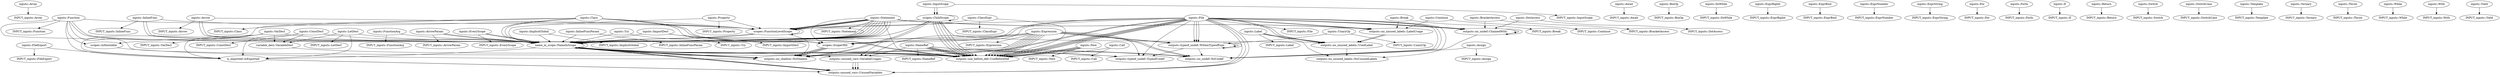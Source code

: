 digraph {
    0 [label="INPUT_inputs::Array"];
    1 [label="INPUT_inputs::Arrow"];
    2 [label="INPUT_inputs::ArrowParam"];
    3 [label="INPUT_inputs::Assign"];
    4 [label="INPUT_inputs::Await"];
    5 [label="INPUT_inputs::BinOp"];
    6 [label="INPUT_inputs::BracketAccess"];
    7 [label="INPUT_inputs::Break"];
    8 [label="INPUT_inputs::Call"];
    9 [label="INPUT_inputs::Class"];
    10 [label="INPUT_inputs::ClassExpr"];
    11 [label="INPUT_inputs::ConstDecl"];
    12 [label="INPUT_inputs::Continue"];
    13 [label="INPUT_inputs::DoWhile"];
    14 [label="INPUT_inputs::DotAccess"];
    15 [label="INPUT_inputs::EveryScope"];
    16 [label="INPUT_inputs::ExprBigInt"];
    17 [label="INPUT_inputs::ExprBool"];
    18 [label="INPUT_inputs::ExprNumber"];
    19 [label="INPUT_inputs::ExprString"];
    20 [label="INPUT_inputs::Expression"];
    21 [label="INPUT_inputs::File"];
    22 [label="INPUT_inputs::FileExport"];
    23 [label="INPUT_inputs::For"];
    24 [label="INPUT_inputs::ForIn"];
    25 [label="INPUT_inputs::Function"];
    26 [label="INPUT_inputs::FunctionArg"];
    27 [label="INPUT_inputs::If"];
    28 [label="INPUT_inputs::ImplicitGlobal"];
    29 [label="INPUT_inputs::ImportDecl"];
    30 [label="INPUT_inputs::InlineFunc"];
    31 [label="INPUT_inputs::InlineFuncParam"];
    32 [label="INPUT_inputs::InputScope"];
    33 [label="INPUT_inputs::Label"];
    34 [label="INPUT_inputs::LetDecl"];
    35 [label="INPUT_inputs::NameRef"];
    36 [label="INPUT_inputs::New"];
    37 [label="INPUT_inputs::Property"];
    38 [label="INPUT_inputs::Return"];
    39 [label="INPUT_inputs::Statement"];
    40 [label="INPUT_inputs::Switch"];
    41 [label="INPUT_inputs::SwitchCase"];
    42 [label="INPUT_inputs::Template"];
    43 [label="INPUT_inputs::Ternary"];
    44 [label="INPUT_inputs::Throw"];
    45 [label="INPUT_inputs::Try"];
    46 [label="INPUT_inputs::UnaryOp"];
    47 [label="INPUT_inputs::VarDecl"];
    48 [label="INPUT_inputs::While"];
    49 [label="INPUT_inputs::With"];
    50 [label="INPUT_inputs::Yield"];
    51 [label="inputs::Array"];
    52 [label="inputs::Arrow"];
    53 [label="inputs::ArrowParam"];
    54 [label="inputs::Assign"];
    55 [label="inputs::Await"];
    56 [label="inputs::BinOp"];
    57 [label="inputs::BracketAccess"];
    58 [label="inputs::Break"];
    59 [label="inputs::Call"];
    60 [label="inputs::Class"];
    61 [label="inputs::ClassExpr"];
    62 [label="inputs::ConstDecl"];
    63 [label="inputs::Continue"];
    64 [label="inputs::DoWhile"];
    65 [label="inputs::DotAccess"];
    66 [label="inputs::EveryScope"];
    67 [label="inputs::ExprBigInt"];
    68 [label="inputs::ExprBool"];
    69 [label="inputs::ExprNumber"];
    70 [label="inputs::ExprString"];
    71 [label="inputs::Expression"];
    72 [label="inputs::File"];
    73 [label="inputs::FileExport"];
    74 [label="inputs::For"];
    75 [label="inputs::ForIn"];
    76 [label="inputs::Function"];
    77 [label="inputs::FunctionArg"];
    78 [label="inputs::If"];
    79 [label="inputs::ImplicitGlobal"];
    80 [label="inputs::ImportDecl"];
    81 [label="inputs::InlineFunc"];
    82 [label="inputs::InlineFuncParam"];
    83 [label="inputs::InputScope"];
    84 [label="inputs::Label"];
    85 [label="inputs::LetDecl"];
    86 [label="inputs::NameRef"];
    87 [label="inputs::New"];
    88 [label="inputs::Property"];
    89 [label="inputs::Return"];
    90 [label="inputs::Statement"];
    91 [label="inputs::Switch"];
    92 [label="inputs::SwitchCase"];
    93 [label="inputs::Template"];
    94 [label="inputs::Ternary"];
    95 [label="inputs::Throw"];
    96 [label="inputs::Try"];
    97 [label="inputs::UnaryOp"];
    98 [label="inputs::VarDecl"];
    99 [label="inputs::While"];
    100 [label="inputs::With"];
    101 [label="inputs::Yield"];
    102 [label="is_exported::IsExported"];
    103 [label="name_in_scope::NameInScope"];
    104 [label="outputs::no_shadow::NoShadow"];
    105 [label="outputs::no_undef::ChainedWith"];
    106 [label="outputs::no_undef::NoUndef"];
    107 [label="outputs::no_unused_labels::LabelUsage"];
    108 [label="outputs::no_unused_labels::NoUnusedLabels"];
    109 [label="outputs::no_unused_labels::UsedLabel"];
    110 [label="outputs::typeof_undef::TypeofUndef"];
    111 [label="outputs::typeof_undef::WithinTypeofExpr"];
    112 [label="outputs::unused_vars::UnusedVariables"];
    113 [label="outputs::unused_vars::VariableUsages"];
    114 [label="outputs::use_before_def::UseBeforeDef"];
    115 [label="scopes::ChildScope"];
    116 [label="scopes::FunctionLevelScope"];
    117 [label="scopes::IsHoistable"];
    118 [label="scopes::ScopeOfId"];
    119 [label="variable_decl::VariableDecl"];
    51 -> 0;
    52 -> 1;
    52 -> 103;
    52 -> 103;
    52 -> 116;
    53 -> 2;
    53 -> 103;
    53 -> 103;
    54 -> 3;
    54 -> 106;
    55 -> 4;
    56 -> 5;
    57 -> 6;
    57 -> 105;
    58 -> 7;
    58 -> 107;
    59 -> 8;
    59 -> 114;
    60 -> 9;
    60 -> 102;
    60 -> 103;
    60 -> 103;
    60 -> 114;
    60 -> 114;
    60 -> 116;
    60 -> 118;
    61 -> 10;
    61 -> 114;
    61 -> 116;
    62 -> 11;
    62 -> 102;
    62 -> 103;
    62 -> 119;
    63 -> 12;
    63 -> 107;
    64 -> 13;
    65 -> 14;
    65 -> 105;
    66 -> 15;
    66 -> 103;
    66 -> 103;
    67 -> 16;
    68 -> 17;
    69 -> 18;
    70 -> 19;
    71 -> 20;
    71 -> 103;
    71 -> 106;
    71 -> 106;
    71 -> 110;
    71 -> 111;
    71 -> 111;
    71 -> 113;
    71 -> 114;
    71 -> 114;
    71 -> 114;
    71 -> 114;
    71 -> 114;
    71 -> 114;
    71 -> 118;
    72 -> 21;
    72 -> 104;
    72 -> 104;
    72 -> 105;
    72 -> 105;
    72 -> 105;
    72 -> 106;
    72 -> 106;
    72 -> 107;
    72 -> 107;
    72 -> 108;
    72 -> 109;
    72 -> 109;
    72 -> 110;
    72 -> 111;
    72 -> 111;
    72 -> 111;
    72 -> 112;
    72 -> 112;
    72 -> 112;
    72 -> 113;
    72 -> 114;
    72 -> 114;
    72 -> 114;
    72 -> 114;
    72 -> 114;
    72 -> 116;
    72 -> 118;
    72 -> 118;
    73 -> 22;
    73 -> 102;
    74 -> 23;
    75 -> 24;
    76 -> 25;
    76 -> 102;
    76 -> 103;
    76 -> 103;
    76 -> 114;
    76 -> 116;
    76 -> 117;
    76 -> 118;
    77 -> 26;
    77 -> 103;
    78 -> 27;
    79 -> 28;
    79 -> 103;
    80 -> 29;
    80 -> 103;
    80 -> 118;
    81 -> 30;
    81 -> 103;
    81 -> 103;
    81 -> 116;
    82 -> 31;
    82 -> 103;
    83 -> 32;
    83 -> 115;
    83 -> 115;
    84 -> 33;
    84 -> 108;
    84 -> 109;
    84 -> 109;
    85 -> 34;
    85 -> 102;
    85 -> 103;
    85 -> 119;
    86 -> 35;
    86 -> 106;
    86 -> 110;
    86 -> 113;
    86 -> 114;
    86 -> 114;
    86 -> 114;
    86 -> 114;
    86 -> 114;
    87 -> 36;
    87 -> 114;
    87 -> 114;
    87 -> 114;
    87 -> 114;
    88 -> 37;
    88 -> 103;
    88 -> 116;
    89 -> 38;
    90 -> 39;
    90 -> 103;
    90 -> 103;
    90 -> 103;
    90 -> 103;
    90 -> 103;
    90 -> 103;
    90 -> 103;
    90 -> 103;
    90 -> 103;
    90 -> 107;
    90 -> 107;
    90 -> 114;
    90 -> 116;
    90 -> 116;
    90 -> 116;
    90 -> 116;
    90 -> 116;
    90 -> 118;
    91 -> 40;
    92 -> 41;
    93 -> 42;
    94 -> 43;
    95 -> 44;
    96 -> 45;
    96 -> 103;
    97 -> 46;
    97 -> 111;
    98 -> 47;
    98 -> 102;
    98 -> 103;
    98 -> 117;
    98 -> 119;
    99 -> 48;
    100 -> 49;
    101 -> 50;
    102 -> 112;
    102 -> 112;
    103 -> 102;
    103 -> 103;
    103 -> 104;
    103 -> 104;
    103 -> 104;
    103 -> 104;
    103 -> 106;
    103 -> 106;
    103 -> 110;
    103 -> 112;
    103 -> 112;
    103 -> 112;
    103 -> 113;
    103 -> 114;
    103 -> 114;
    103 -> 114;
    103 -> 114;
    105 -> 105;
    105 -> 105;
    105 -> 106;
    107 -> 109;
    107 -> 109;
    109 -> 108;
    111 -> 106;
    111 -> 110;
    111 -> 111;
    111 -> 111;
    113 -> 112;
    113 -> 112;
    113 -> 112;
    115 -> 103;
    115 -> 104;
    115 -> 104;
    115 -> 109;
    115 -> 114;
    115 -> 114;
    115 -> 114;
    115 -> 114;
    115 -> 114;
    115 -> 115;
    115 -> 116;
    116 -> 103;
    116 -> 103;
    116 -> 104;
    116 -> 116;
    117 -> 104;
    118 -> 104;
    118 -> 104;
    118 -> 104;
    118 -> 104;
    119 -> 114;
}